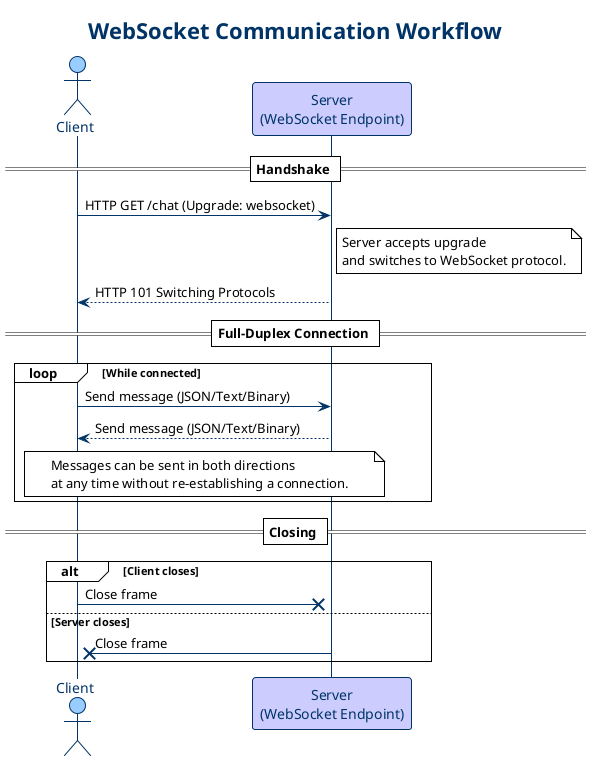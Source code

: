 @startuml
!theme plain

' Title and styling
title WebSocket Communication Workflow
skinparam titleFontSize 22
skinparam titleFontColor #003366
skinparam sequence {
    ArrowColor #003366
    ActorBorderColor #003366
    ActorFontColor #003366
    LifeLineBorderColor #003366
    LifeLineBackgroundColor #E6F0FF
    ParticipantBorderColor #003366
    ParticipantBackgroundColor #F7FBFF
    ParticipantFontColor #003366
    NoteBackgroundColor #FFFBE6
    NoteBorderColor #FFCC00
}

actor Client as C #99CCFF
participant "Server\n(WebSocket Endpoint)" as S #CCCCFF

== Handshake ==
C -> S: HTTP GET /chat (Upgrade: websocket)
note right of S
  Server accepts upgrade  
  and switches to WebSocket protocol.
end note
S --> C: HTTP 101 Switching Protocols

== Full-Duplex Connection ==
loop While connected
    C -> S: Send message (JSON/Text/Binary)
    S --> C: Send message (JSON/Text/Binary)
    note over C, S
      Messages can be sent in both directions  
      at any time without re-establishing a connection.
    end note
end

== Closing ==
alt Client closes
    C -x S: Close frame
else Server closes
    S -x C: Close frame
end

@enduml
